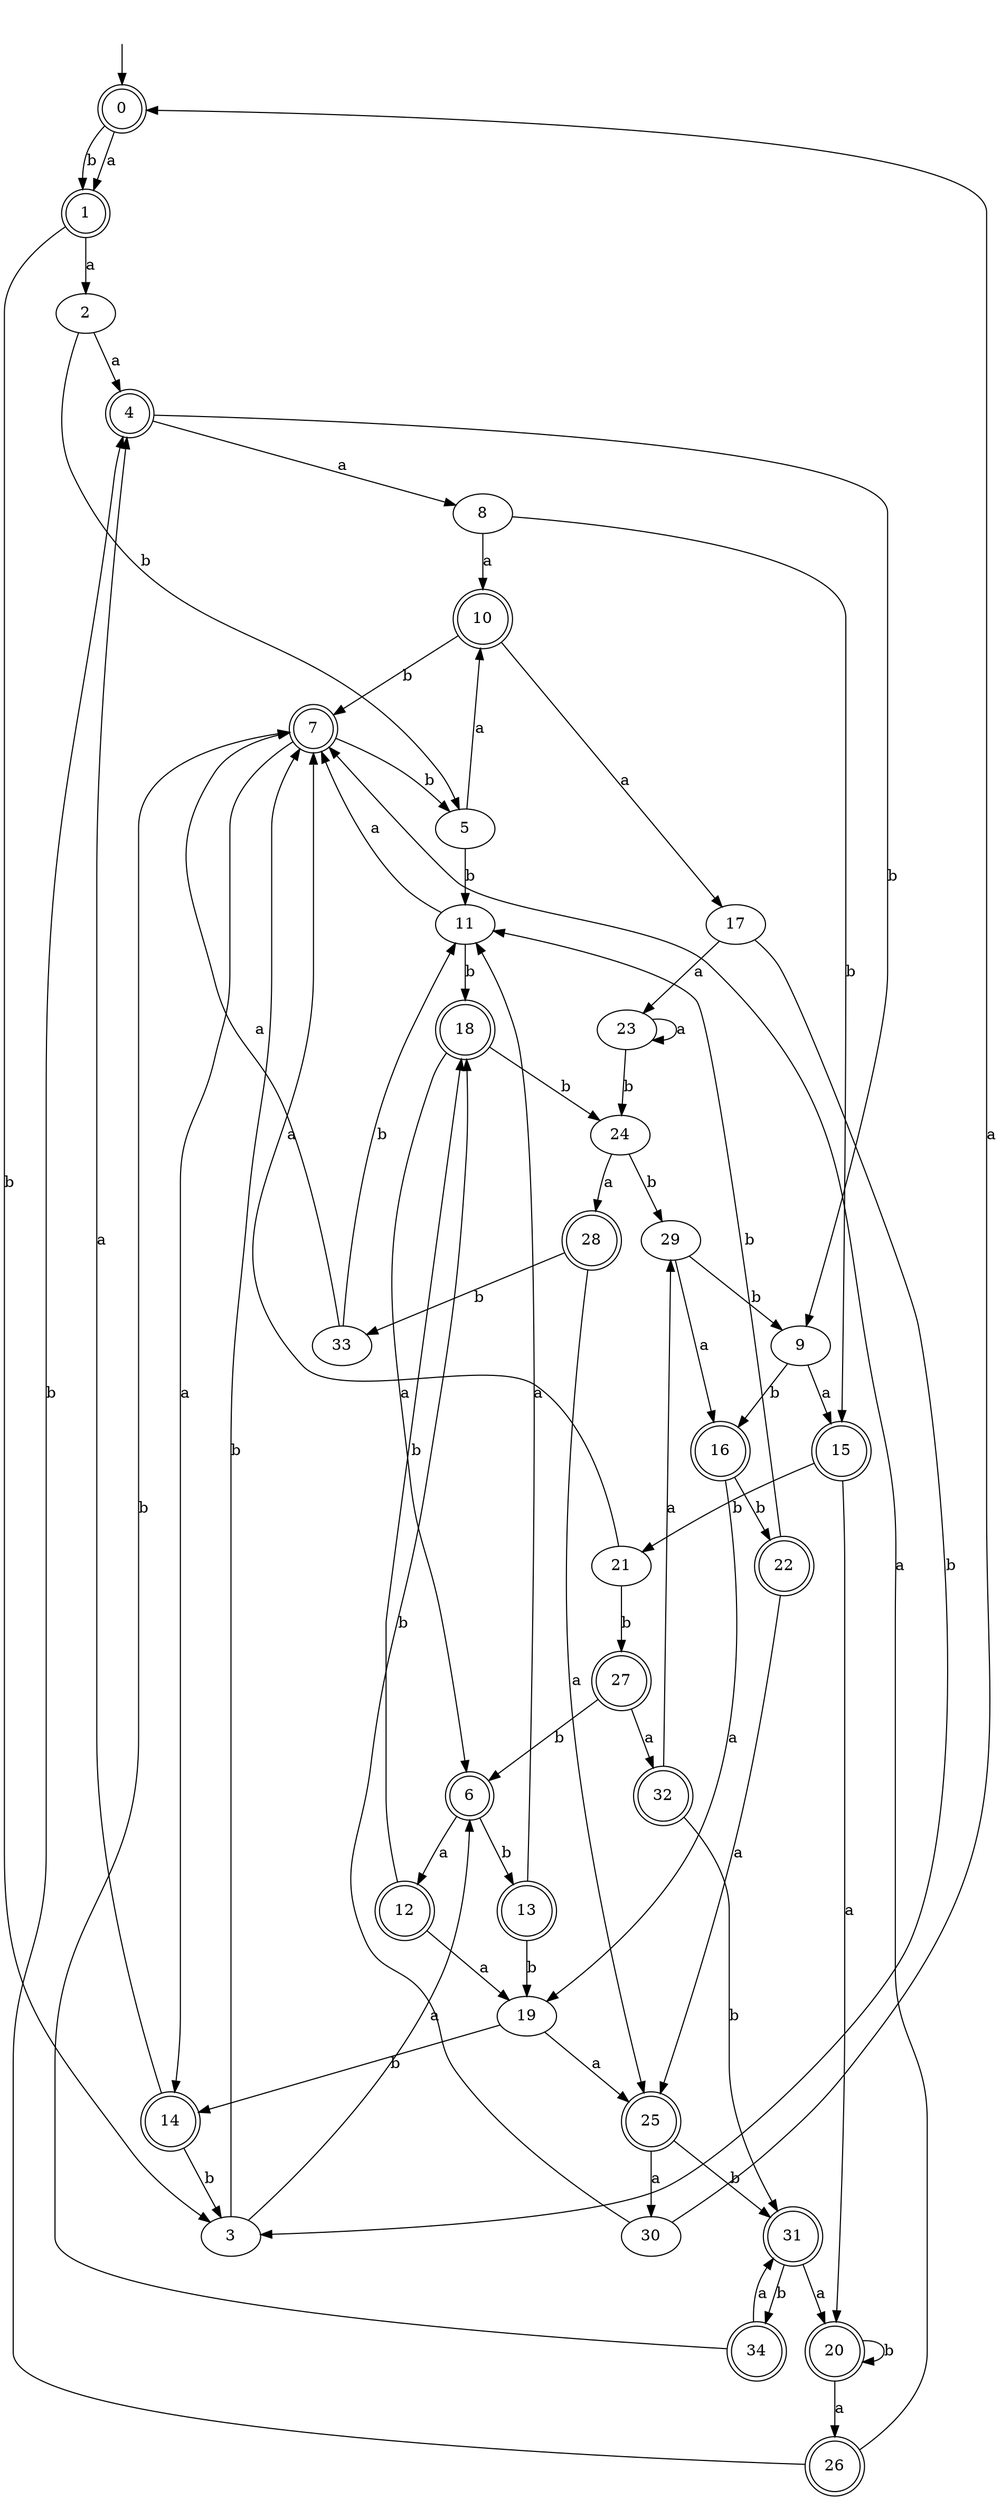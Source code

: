 digraph RandomDFA {
  __start0 [label="", shape=none];
  __start0 -> 0 [label=""];
  0 [shape=circle] [shape=doublecircle]
  0 -> 1 [label="a"]
  0 -> 1 [label="b"]
  1 [shape=doublecircle]
  1 -> 2 [label="a"]
  1 -> 3 [label="b"]
  2
  2 -> 4 [label="a"]
  2 -> 5 [label="b"]
  3
  3 -> 6 [label="a"]
  3 -> 7 [label="b"]
  4 [shape=doublecircle]
  4 -> 8 [label="a"]
  4 -> 9 [label="b"]
  5
  5 -> 10 [label="a"]
  5 -> 11 [label="b"]
  6 [shape=doublecircle]
  6 -> 12 [label="a"]
  6 -> 13 [label="b"]
  7 [shape=doublecircle]
  7 -> 14 [label="a"]
  7 -> 5 [label="b"]
  8
  8 -> 10 [label="a"]
  8 -> 15 [label="b"]
  9
  9 -> 15 [label="a"]
  9 -> 16 [label="b"]
  10 [shape=doublecircle]
  10 -> 17 [label="a"]
  10 -> 7 [label="b"]
  11
  11 -> 7 [label="a"]
  11 -> 18 [label="b"]
  12 [shape=doublecircle]
  12 -> 19 [label="a"]
  12 -> 18 [label="b"]
  13 [shape=doublecircle]
  13 -> 11 [label="a"]
  13 -> 19 [label="b"]
  14 [shape=doublecircle]
  14 -> 4 [label="a"]
  14 -> 3 [label="b"]
  15 [shape=doublecircle]
  15 -> 20 [label="a"]
  15 -> 21 [label="b"]
  16 [shape=doublecircle]
  16 -> 19 [label="a"]
  16 -> 22 [label="b"]
  17
  17 -> 23 [label="a"]
  17 -> 3 [label="b"]
  18 [shape=doublecircle]
  18 -> 6 [label="a"]
  18 -> 24 [label="b"]
  19
  19 -> 25 [label="a"]
  19 -> 14 [label="b"]
  20 [shape=doublecircle]
  20 -> 26 [label="a"]
  20 -> 20 [label="b"]
  21
  21 -> 7 [label="a"]
  21 -> 27 [label="b"]
  22 [shape=doublecircle]
  22 -> 25 [label="a"]
  22 -> 11 [label="b"]
  23
  23 -> 23 [label="a"]
  23 -> 24 [label="b"]
  24
  24 -> 28 [label="a"]
  24 -> 29 [label="b"]
  25 [shape=doublecircle]
  25 -> 30 [label="a"]
  25 -> 31 [label="b"]
  26 [shape=doublecircle]
  26 -> 7 [label="a"]
  26 -> 4 [label="b"]
  27 [shape=doublecircle]
  27 -> 32 [label="a"]
  27 -> 6 [label="b"]
  28 [shape=doublecircle]
  28 -> 25 [label="a"]
  28 -> 33 [label="b"]
  29
  29 -> 16 [label="a"]
  29 -> 9 [label="b"]
  30
  30 -> 0 [label="a"]
  30 -> 18 [label="b"]
  31 [shape=doublecircle]
  31 -> 20 [label="a"]
  31 -> 34 [label="b"]
  32 [shape=doublecircle]
  32 -> 29 [label="a"]
  32 -> 31 [label="b"]
  33
  33 -> 7 [label="a"]
  33 -> 11 [label="b"]
  34 [shape=doublecircle]
  34 -> 31 [label="a"]
  34 -> 7 [label="b"]
}
